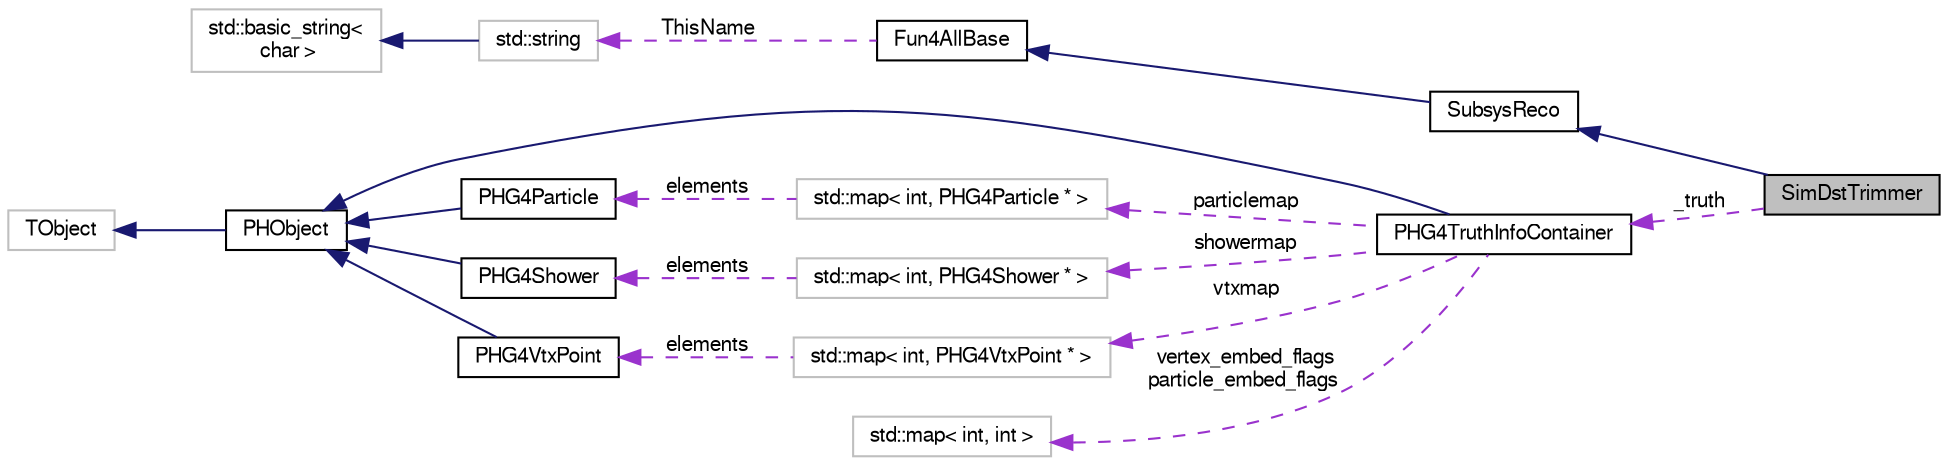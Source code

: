 digraph "SimDstTrimmer"
{
  bgcolor="transparent";
  edge [fontname="FreeSans",fontsize="10",labelfontname="FreeSans",labelfontsize="10"];
  node [fontname="FreeSans",fontsize="10",shape=record];
  rankdir="LR";
  Node1 [label="SimDstTrimmer",height=0.2,width=0.4,color="black", fillcolor="grey75", style="filled" fontcolor="black"];
  Node2 -> Node1 [dir="back",color="midnightblue",fontsize="10",style="solid",fontname="FreeSans"];
  Node2 [label="SubsysReco",height=0.2,width=0.4,color="black",URL="$d0/d32/classSubsysReco.html"];
  Node3 -> Node2 [dir="back",color="midnightblue",fontsize="10",style="solid",fontname="FreeSans"];
  Node3 [label="Fun4AllBase",height=0.2,width=0.4,color="black",URL="$d5/dec/classFun4AllBase.html"];
  Node4 -> Node3 [dir="back",color="darkorchid3",fontsize="10",style="dashed",label=" ThisName" ,fontname="FreeSans"];
  Node4 [label="std::string",height=0.2,width=0.4,color="grey75",tooltip="STL class. "];
  Node5 -> Node4 [dir="back",color="midnightblue",fontsize="10",style="solid",fontname="FreeSans"];
  Node5 [label="std::basic_string\<\l char \>",height=0.2,width=0.4,color="grey75",tooltip="STL class. "];
  Node6 -> Node1 [dir="back",color="darkorchid3",fontsize="10",style="dashed",label=" _truth" ,fontname="FreeSans"];
  Node6 [label="PHG4TruthInfoContainer",height=0.2,width=0.4,color="black",URL="$da/d6c/classPHG4TruthInfoContainer.html"];
  Node7 -> Node6 [dir="back",color="midnightblue",fontsize="10",style="solid",fontname="FreeSans"];
  Node7 [label="PHObject",height=0.2,width=0.4,color="black",URL="$d9/d24/classPHObject.html"];
  Node8 -> Node7 [dir="back",color="midnightblue",fontsize="10",style="solid",fontname="FreeSans"];
  Node8 [label="TObject",height=0.2,width=0.4,color="grey75"];
  Node9 -> Node6 [dir="back",color="darkorchid3",fontsize="10",style="dashed",label=" particlemap" ,fontname="FreeSans"];
  Node9 [label="std::map\< int, PHG4Particle * \>",height=0.2,width=0.4,color="grey75"];
  Node10 -> Node9 [dir="back",color="darkorchid3",fontsize="10",style="dashed",label=" elements" ,fontname="FreeSans"];
  Node10 [label="PHG4Particle",height=0.2,width=0.4,color="black",URL="$de/dc9/classPHG4Particle.html"];
  Node7 -> Node10 [dir="back",color="midnightblue",fontsize="10",style="solid",fontname="FreeSans"];
  Node11 -> Node6 [dir="back",color="darkorchid3",fontsize="10",style="dashed",label=" vertex_embed_flags\nparticle_embed_flags" ,fontname="FreeSans"];
  Node11 [label="std::map\< int, int \>",height=0.2,width=0.4,color="grey75"];
  Node12 -> Node6 [dir="back",color="darkorchid3",fontsize="10",style="dashed",label=" showermap" ,fontname="FreeSans"];
  Node12 [label="std::map\< int, PHG4Shower * \>",height=0.2,width=0.4,color="grey75"];
  Node13 -> Node12 [dir="back",color="darkorchid3",fontsize="10",style="dashed",label=" elements" ,fontname="FreeSans"];
  Node13 [label="PHG4Shower",height=0.2,width=0.4,color="black",URL="$db/d88/classPHG4Shower.html"];
  Node7 -> Node13 [dir="back",color="midnightblue",fontsize="10",style="solid",fontname="FreeSans"];
  Node14 -> Node6 [dir="back",color="darkorchid3",fontsize="10",style="dashed",label=" vtxmap" ,fontname="FreeSans"];
  Node14 [label="std::map\< int, PHG4VtxPoint * \>",height=0.2,width=0.4,color="grey75"];
  Node15 -> Node14 [dir="back",color="darkorchid3",fontsize="10",style="dashed",label=" elements" ,fontname="FreeSans"];
  Node15 [label="PHG4VtxPoint",height=0.2,width=0.4,color="black",URL="$d6/d81/classPHG4VtxPoint.html"];
  Node7 -> Node15 [dir="back",color="midnightblue",fontsize="10",style="solid",fontname="FreeSans"];
}
